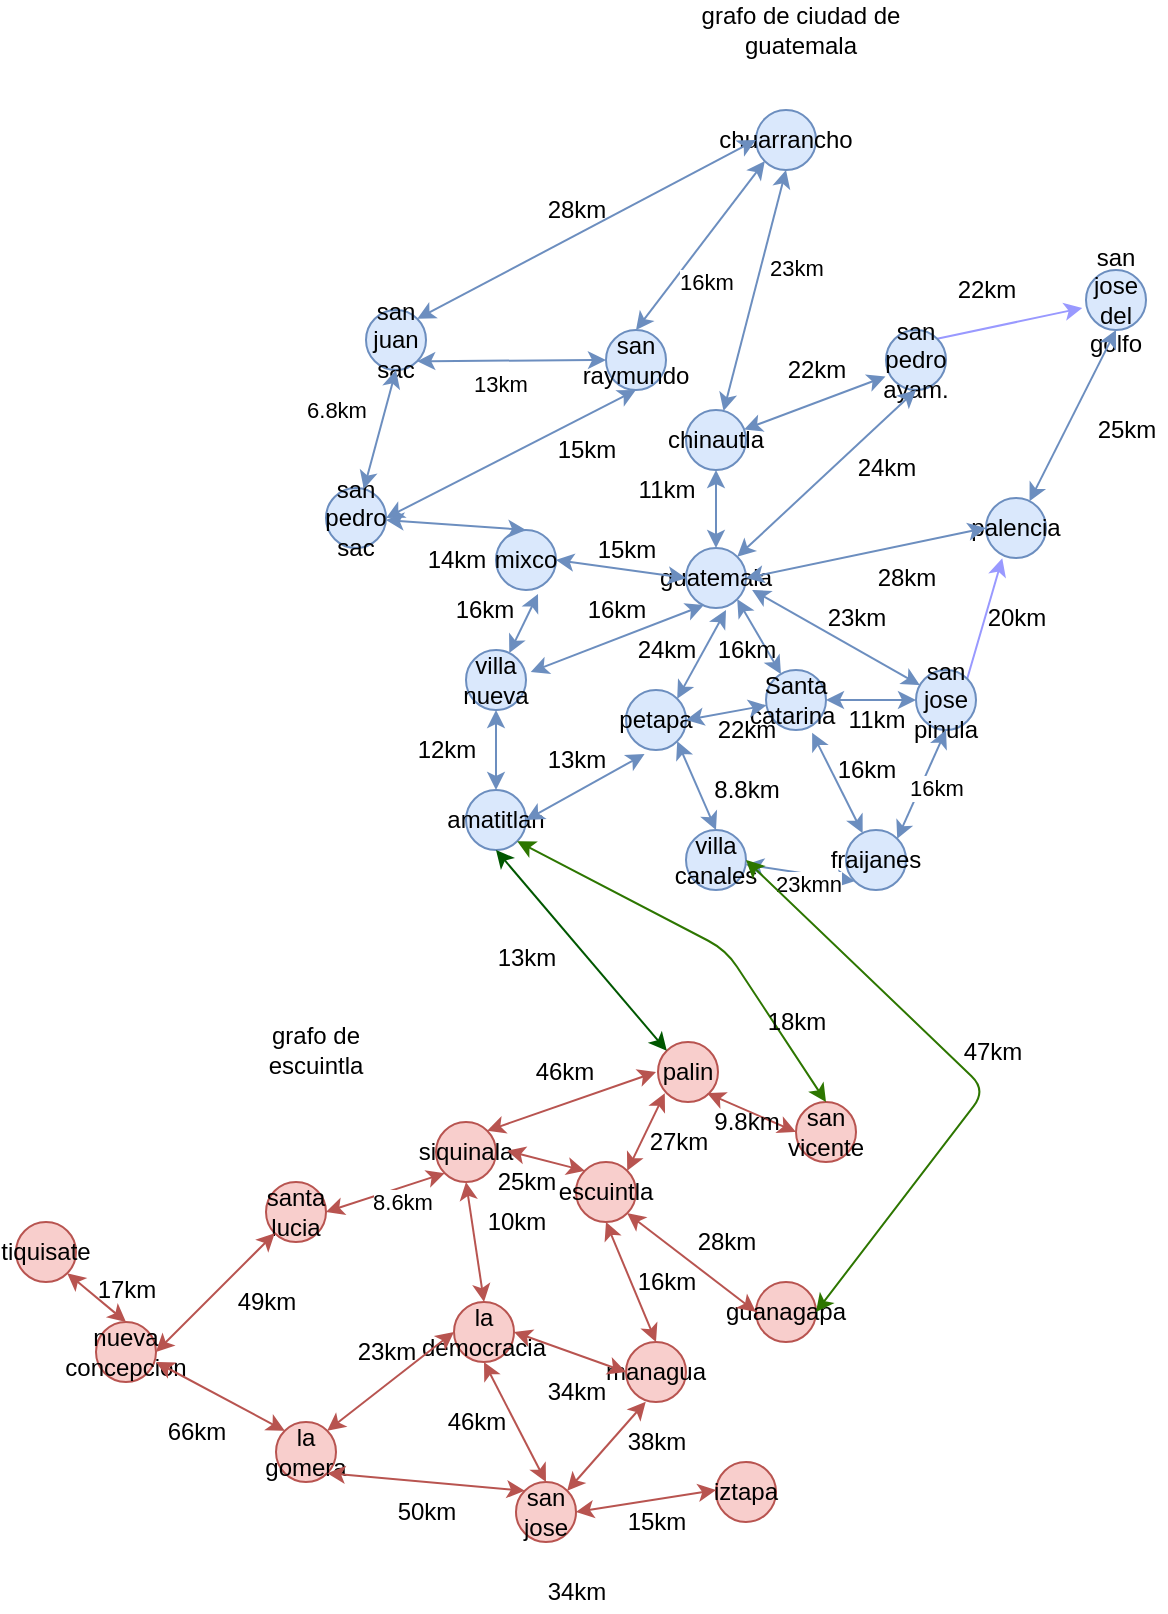 <mxfile version="13.1.5" type="device"><diagram id="z5hzxqnNasCs82QnnJhB" name="Página-1"><mxGraphModel dx="633" dy="247" grid="1" gridSize="10" guides="1" tooltips="1" connect="1" arrows="1" fold="1" page="1" pageScale="1" pageWidth="1654" pageHeight="2336" math="0" shadow="0"><root><mxCell id="0"/><mxCell id="1" parent="0"/><mxCell id="5fR3XFHGAFUCuhyk9lMi-2" value="guatemala" style="ellipse;whiteSpace=wrap;html=1;aspect=fixed;fillColor=#dae8fc;strokeColor=#6c8ebf;" parent="1" vertex="1"><mxGeometry x="390" y="529" width="30" height="30" as="geometry"/></mxCell><mxCell id="5fR3XFHGAFUCuhyk9lMi-3" value="palencia" style="ellipse;whiteSpace=wrap;html=1;aspect=fixed;fillColor=#dae8fc;strokeColor=#6c8ebf;" parent="1" vertex="1"><mxGeometry x="540" y="504" width="30" height="30" as="geometry"/></mxCell><mxCell id="AGELocBZ_L0APCww0PYK-22" style="edgeStyle=none;rounded=0;orthogonalLoop=1;jettySize=auto;html=1;exitX=1;exitY=0;exitDx=0;exitDy=0;entryX=0.271;entryY=1.005;entryDx=0;entryDy=0;entryPerimeter=0;strokeColor=#9999FF;" edge="1" parent="1" source="5fR3XFHGAFUCuhyk9lMi-4" target="5fR3XFHGAFUCuhyk9lMi-3"><mxGeometry relative="1" as="geometry"/></mxCell><mxCell id="5fR3XFHGAFUCuhyk9lMi-4" value="san jose pinula" style="ellipse;whiteSpace=wrap;html=1;aspect=fixed;fillColor=#dae8fc;strokeColor=#6c8ebf;" parent="1" vertex="1"><mxGeometry x="505" y="590" width="30" height="30" as="geometry"/></mxCell><mxCell id="5fR3XFHGAFUCuhyk9lMi-5" value="Santa catarina&amp;nbsp;" style="ellipse;whiteSpace=wrap;html=1;aspect=fixed;fillColor=#dae8fc;strokeColor=#6c8ebf;" parent="1" vertex="1"><mxGeometry x="430" y="590" width="30" height="30" as="geometry"/></mxCell><mxCell id="5fR3XFHGAFUCuhyk9lMi-6" value="fraijanes" style="ellipse;whiteSpace=wrap;html=1;aspect=fixed;fillColor=#dae8fc;strokeColor=#6c8ebf;" parent="1" vertex="1"><mxGeometry x="470" y="670" width="30" height="30" as="geometry"/></mxCell><mxCell id="5fR3XFHGAFUCuhyk9lMi-7" value="villa canales" style="ellipse;whiteSpace=wrap;html=1;aspect=fixed;fillColor=#dae8fc;strokeColor=#6c8ebf;" parent="1" vertex="1"><mxGeometry x="390" y="670" width="30" height="30" as="geometry"/></mxCell><mxCell id="5fR3XFHGAFUCuhyk9lMi-8" value="amatitlan" style="ellipse;whiteSpace=wrap;html=1;aspect=fixed;fillColor=#dae8fc;strokeColor=#6c8ebf;" parent="1" vertex="1"><mxGeometry x="280" y="650" width="30" height="30" as="geometry"/></mxCell><mxCell id="5fR3XFHGAFUCuhyk9lMi-9" value="petapa" style="ellipse;whiteSpace=wrap;html=1;aspect=fixed;fillColor=#dae8fc;strokeColor=#6c8ebf;" parent="1" vertex="1"><mxGeometry x="360" y="600" width="30" height="30" as="geometry"/></mxCell><mxCell id="5fR3XFHGAFUCuhyk9lMi-10" value="villa nueva" style="ellipse;whiteSpace=wrap;html=1;aspect=fixed;fillColor=#dae8fc;strokeColor=#6c8ebf;" parent="1" vertex="1"><mxGeometry x="280" y="580" width="30" height="30" as="geometry"/></mxCell><mxCell id="5fR3XFHGAFUCuhyk9lMi-11" value="mixco" style="ellipse;whiteSpace=wrap;html=1;aspect=fixed;fillColor=#dae8fc;strokeColor=#6c8ebf;" parent="1" vertex="1"><mxGeometry x="295" y="520" width="30" height="30" as="geometry"/></mxCell><mxCell id="5fR3XFHGAFUCuhyk9lMi-12" value="san jose del golfo" style="ellipse;whiteSpace=wrap;html=1;aspect=fixed;fillColor=#dae8fc;strokeColor=#6c8ebf;" parent="1" vertex="1"><mxGeometry x="590" y="390" width="30" height="30" as="geometry"/></mxCell><mxCell id="AGELocBZ_L0APCww0PYK-19" style="rounded=0;orthogonalLoop=1;jettySize=auto;html=1;exitX=1;exitY=0;exitDx=0;exitDy=0;entryX=-0.062;entryY=0.633;entryDx=0;entryDy=0;entryPerimeter=0;strokeColor=#9999FF;" edge="1" parent="1" source="5fR3XFHGAFUCuhyk9lMi-13" target="5fR3XFHGAFUCuhyk9lMi-12"><mxGeometry relative="1" as="geometry"/></mxCell><mxCell id="5fR3XFHGAFUCuhyk9lMi-13" value="san pedro ayam." style="ellipse;whiteSpace=wrap;html=1;aspect=fixed;fillColor=#dae8fc;strokeColor=#6c8ebf;" parent="1" vertex="1"><mxGeometry x="490" y="420" width="30" height="30" as="geometry"/></mxCell><mxCell id="5fR3XFHGAFUCuhyk9lMi-14" value="chinautla" style="ellipse;whiteSpace=wrap;html=1;aspect=fixed;fillColor=#dae8fc;strokeColor=#6c8ebf;" parent="1" vertex="1"><mxGeometry x="390" y="460" width="30" height="30" as="geometry"/></mxCell><mxCell id="5fR3XFHGAFUCuhyk9lMi-15" value="chuarrancho" style="ellipse;whiteSpace=wrap;html=1;aspect=fixed;fillColor=#dae8fc;strokeColor=#6c8ebf;" parent="1" vertex="1"><mxGeometry x="425" y="310" width="30" height="30" as="geometry"/></mxCell><mxCell id="5fR3XFHGAFUCuhyk9lMi-16" value="san raymundo" style="ellipse;whiteSpace=wrap;html=1;aspect=fixed;fillColor=#dae8fc;strokeColor=#6c8ebf;" parent="1" vertex="1"><mxGeometry x="350" y="420" width="30" height="30" as="geometry"/></mxCell><mxCell id="5fR3XFHGAFUCuhyk9lMi-17" value="san juan sac" style="ellipse;whiteSpace=wrap;html=1;aspect=fixed;fillColor=#dae8fc;strokeColor=#6c8ebf;" parent="1" vertex="1"><mxGeometry x="230" y="410" width="30" height="30" as="geometry"/></mxCell><mxCell id="5fR3XFHGAFUCuhyk9lMi-18" value="san pedro sac" style="ellipse;whiteSpace=wrap;html=1;aspect=fixed;fillColor=#dae8fc;strokeColor=#6c8ebf;" parent="1" vertex="1"><mxGeometry x="210" y="499" width="30" height="30" as="geometry"/></mxCell><mxCell id="5fR3XFHGAFUCuhyk9lMi-22" value="" style="endArrow=classic;startArrow=classic;html=1;entryX=0;entryY=0.5;entryDx=0;entryDy=0;exitX=1;exitY=0;exitDx=0;exitDy=0;fillColor=#dae8fc;strokeColor=#6c8ebf;" parent="1" source="5fR3XFHGAFUCuhyk9lMi-17" target="5fR3XFHGAFUCuhyk9lMi-15" edge="1"><mxGeometry width="50" height="50" relative="1" as="geometry"><mxPoint x="330" y="452" as="sourcePoint"/><mxPoint x="380" y="402" as="targetPoint"/></mxGeometry></mxCell><mxCell id="5fR3XFHGAFUCuhyk9lMi-23" value="" style="endArrow=classic;startArrow=classic;html=1;entryX=0;entryY=1;entryDx=0;entryDy=0;exitX=0.5;exitY=0;exitDx=0;exitDy=0;fillColor=#dae8fc;strokeColor=#6c8ebf;" parent="1" source="5fR3XFHGAFUCuhyk9lMi-16" target="5fR3XFHGAFUCuhyk9lMi-15" edge="1"><mxGeometry width="50" height="50" relative="1" as="geometry"><mxPoint x="322.607" y="463.393" as="sourcePoint"/><mxPoint x="409" y="408" as="targetPoint"/></mxGeometry></mxCell><mxCell id="AGELocBZ_L0APCww0PYK-2" value="16km" style="edgeLabel;html=1;align=center;verticalAlign=middle;resizable=0;points=[];" vertex="1" connectable="0" parent="5fR3XFHGAFUCuhyk9lMi-23"><mxGeometry x="-0.359" y="-9" relative="1" as="geometry"><mxPoint x="6.54" y="-3.03" as="offset"/></mxGeometry></mxCell><mxCell id="5fR3XFHGAFUCuhyk9lMi-24" value="" style="endArrow=classic;startArrow=classic;html=1;entryX=0;entryY=0.5;entryDx=0;entryDy=0;exitX=1;exitY=1;exitDx=0;exitDy=0;fillColor=#dae8fc;strokeColor=#6c8ebf;" parent="1" source="5fR3XFHGAFUCuhyk9lMi-17" target="5fR3XFHGAFUCuhyk9lMi-16" edge="1"><mxGeometry width="50" height="50" relative="1" as="geometry"><mxPoint x="332.607" y="473.393" as="sourcePoint"/><mxPoint x="419" y="418" as="targetPoint"/></mxGeometry></mxCell><mxCell id="AGELocBZ_L0APCww0PYK-6" value="13km" style="edgeLabel;html=1;align=center;verticalAlign=middle;resizable=0;points=[];" vertex="1" connectable="0" parent="5fR3XFHGAFUCuhyk9lMi-24"><mxGeometry x="-0.124" y="-11" relative="1" as="geometry"><mxPoint as="offset"/></mxGeometry></mxCell><mxCell id="5fR3XFHGAFUCuhyk9lMi-27" value="" style="endArrow=classic;startArrow=classic;html=1;entryX=-0.009;entryY=0.776;entryDx=0;entryDy=0;entryPerimeter=0;fillColor=#dae8fc;strokeColor=#6c8ebf;" parent="1" source="5fR3XFHGAFUCuhyk9lMi-14" target="5fR3XFHGAFUCuhyk9lMi-13" edge="1"><mxGeometry width="50" height="50" relative="1" as="geometry"><mxPoint x="362.607" y="503.393" as="sourcePoint"/><mxPoint x="449" y="448" as="targetPoint"/></mxGeometry></mxCell><mxCell id="5fR3XFHGAFUCuhyk9lMi-28" value="" style="endArrow=classic;startArrow=classic;html=1;entryX=0.5;entryY=1;entryDx=0;entryDy=0;fillColor=#dae8fc;strokeColor=#6c8ebf;" parent="1" source="5fR3XFHGAFUCuhyk9lMi-14" target="5fR3XFHGAFUCuhyk9lMi-15" edge="1"><mxGeometry width="50" height="50" relative="1" as="geometry"><mxPoint x="372.607" y="513.393" as="sourcePoint"/><mxPoint x="459" y="458" as="targetPoint"/></mxGeometry></mxCell><mxCell id="AGELocBZ_L0APCww0PYK-1" value="23km" style="edgeLabel;html=1;align=center;verticalAlign=middle;resizable=0;points=[];" vertex="1" connectable="0" parent="5fR3XFHGAFUCuhyk9lMi-28"><mxGeometry x="0.153" y="-10" relative="1" as="geometry"><mxPoint x="8.31" y="-4.1" as="offset"/></mxGeometry></mxCell><mxCell id="5fR3XFHGAFUCuhyk9lMi-29" value="" style="endArrow=classic;startArrow=classic;html=1;entryX=0.5;entryY=1;entryDx=0;entryDy=0;exitX=1;exitY=0.5;exitDx=0;exitDy=0;fillColor=#dae8fc;strokeColor=#6c8ebf;" parent="1" source="5fR3XFHGAFUCuhyk9lMi-18" target="5fR3XFHGAFUCuhyk9lMi-16" edge="1"><mxGeometry width="50" height="50" relative="1" as="geometry"><mxPoint x="382.607" y="523.393" as="sourcePoint"/><mxPoint x="469" y="468" as="targetPoint"/></mxGeometry></mxCell><mxCell id="5fR3XFHGAFUCuhyk9lMi-30" value="" style="endArrow=classic;startArrow=classic;html=1;entryX=0.5;entryY=1;entryDx=0;entryDy=0;fillColor=#dae8fc;strokeColor=#6c8ebf;" parent="1" source="5fR3XFHGAFUCuhyk9lMi-18" target="5fR3XFHGAFUCuhyk9lMi-17" edge="1"><mxGeometry width="50" height="50" relative="1" as="geometry"><mxPoint x="392.607" y="533.393" as="sourcePoint"/><mxPoint x="479" y="478" as="targetPoint"/></mxGeometry></mxCell><mxCell id="AGELocBZ_L0APCww0PYK-5" value="6.8km" style="edgeLabel;html=1;align=center;verticalAlign=middle;resizable=0;points=[];" vertex="1" connectable="0" parent="5fR3XFHGAFUCuhyk9lMi-30"><mxGeometry x="0.176" y="10" relative="1" as="geometry"><mxPoint x="-13.65" y="-2.16" as="offset"/></mxGeometry></mxCell><mxCell id="5fR3XFHGAFUCuhyk9lMi-31" value="" style="endArrow=classic;startArrow=classic;html=1;entryX=0.5;entryY=1;entryDx=0;entryDy=0;fillColor=#dae8fc;strokeColor=#6c8ebf;" parent="1" source="5fR3XFHGAFUCuhyk9lMi-3" target="5fR3XFHGAFUCuhyk9lMi-12" edge="1"><mxGeometry width="50" height="50" relative="1" as="geometry"><mxPoint x="402.607" y="543.393" as="sourcePoint"/><mxPoint x="489" y="488" as="targetPoint"/></mxGeometry></mxCell><mxCell id="5fR3XFHGAFUCuhyk9lMi-32" value="" style="endArrow=classic;startArrow=classic;html=1;entryX=0;entryY=0.5;entryDx=0;entryDy=0;exitX=1;exitY=0.5;exitDx=0;exitDy=0;fillColor=#dae8fc;strokeColor=#6c8ebf;" parent="1" source="5fR3XFHGAFUCuhyk9lMi-2" target="5fR3XFHGAFUCuhyk9lMi-3" edge="1"><mxGeometry width="50" height="50" relative="1" as="geometry"><mxPoint x="412.607" y="553.393" as="sourcePoint"/><mxPoint x="499" y="498" as="targetPoint"/></mxGeometry></mxCell><mxCell id="5fR3XFHGAFUCuhyk9lMi-33" value="" style="endArrow=classic;startArrow=classic;html=1;entryX=0.5;entryY=1;entryDx=0;entryDy=0;exitX=1;exitY=0;exitDx=0;exitDy=0;fillColor=#dae8fc;strokeColor=#6c8ebf;" parent="1" source="5fR3XFHGAFUCuhyk9lMi-2" target="5fR3XFHGAFUCuhyk9lMi-13" edge="1"><mxGeometry width="50" height="50" relative="1" as="geometry"><mxPoint x="422.607" y="563.393" as="sourcePoint"/><mxPoint x="509" y="508" as="targetPoint"/></mxGeometry></mxCell><mxCell id="5fR3XFHGAFUCuhyk9lMi-34" value="" style="endArrow=classic;startArrow=classic;html=1;entryX=0.5;entryY=1;entryDx=0;entryDy=0;exitX=0.5;exitY=0;exitDx=0;exitDy=0;fillColor=#dae8fc;strokeColor=#6c8ebf;" parent="1" source="5fR3XFHGAFUCuhyk9lMi-2" target="5fR3XFHGAFUCuhyk9lMi-14" edge="1"><mxGeometry width="50" height="50" relative="1" as="geometry"><mxPoint x="432.607" y="573.393" as="sourcePoint"/><mxPoint x="519" y="518" as="targetPoint"/></mxGeometry></mxCell><mxCell id="5fR3XFHGAFUCuhyk9lMi-35" value="" style="endArrow=classic;startArrow=classic;html=1;exitX=0;exitY=0.5;exitDx=0;exitDy=0;fillColor=#dae8fc;strokeColor=#6c8ebf;entryX=1;entryY=0.5;entryDx=0;entryDy=0;" parent="1" source="5fR3XFHGAFUCuhyk9lMi-2" edge="1" target="5fR3XFHGAFUCuhyk9lMi-11"><mxGeometry width="50" height="50" relative="1" as="geometry"><mxPoint x="442.607" y="583.393" as="sourcePoint"/><mxPoint x="360" y="540" as="targetPoint"/></mxGeometry></mxCell><mxCell id="5fR3XFHGAFUCuhyk9lMi-36" value="" style="endArrow=classic;startArrow=classic;html=1;entryX=0.298;entryY=0.952;entryDx=0;entryDy=0;exitX=1.079;exitY=0.367;exitDx=0;exitDy=0;entryPerimeter=0;exitPerimeter=0;fillColor=#dae8fc;strokeColor=#6c8ebf;" parent="1" source="5fR3XFHGAFUCuhyk9lMi-10" target="5fR3XFHGAFUCuhyk9lMi-2" edge="1"><mxGeometry width="50" height="50" relative="1" as="geometry"><mxPoint x="452.607" y="593.393" as="sourcePoint"/><mxPoint x="539" y="538" as="targetPoint"/></mxGeometry></mxCell><mxCell id="5fR3XFHGAFUCuhyk9lMi-37" value="" style="endArrow=classic;startArrow=classic;html=1;entryX=0.7;entryY=1.067;entryDx=0;entryDy=0;entryPerimeter=0;fillColor=#dae8fc;strokeColor=#6c8ebf;" parent="1" source="5fR3XFHGAFUCuhyk9lMi-10" target="5fR3XFHGAFUCuhyk9lMi-11" edge="1"><mxGeometry width="50" height="50" relative="1" as="geometry"><mxPoint x="462.607" y="603.393" as="sourcePoint"/><mxPoint x="549" y="548" as="targetPoint"/></mxGeometry></mxCell><mxCell id="5fR3XFHGAFUCuhyk9lMi-38" value="" style="endArrow=classic;startArrow=classic;html=1;exitX=0.5;exitY=0;exitDx=0;exitDy=0;fillColor=#dae8fc;strokeColor=#6c8ebf;" parent="1" source="5fR3XFHGAFUCuhyk9lMi-11" target="5fR3XFHGAFUCuhyk9lMi-18" edge="1"><mxGeometry width="50" height="50" relative="1" as="geometry"><mxPoint x="472.607" y="613.393" as="sourcePoint"/><mxPoint x="559" y="558" as="targetPoint"/></mxGeometry></mxCell><mxCell id="5fR3XFHGAFUCuhyk9lMi-39" value="" style="endArrow=classic;startArrow=classic;html=1;entryX=1;entryY=1;entryDx=0;entryDy=0;fillColor=#dae8fc;strokeColor=#6c8ebf;" parent="1" source="5fR3XFHGAFUCuhyk9lMi-5" target="5fR3XFHGAFUCuhyk9lMi-2" edge="1"><mxGeometry width="50" height="50" relative="1" as="geometry"><mxPoint x="482.607" y="623.393" as="sourcePoint"/><mxPoint x="569" y="568" as="targetPoint"/></mxGeometry></mxCell><mxCell id="5fR3XFHGAFUCuhyk9lMi-40" value="" style="endArrow=classic;startArrow=classic;html=1;entryX=1.102;entryY=0.699;entryDx=0;entryDy=0;entryPerimeter=0;fillColor=#dae8fc;strokeColor=#6c8ebf;" parent="1" source="5fR3XFHGAFUCuhyk9lMi-4" target="5fR3XFHGAFUCuhyk9lMi-2" edge="1"><mxGeometry width="50" height="50" relative="1" as="geometry"><mxPoint x="492.607" y="633.393" as="sourcePoint"/><mxPoint x="579" y="578" as="targetPoint"/></mxGeometry></mxCell><mxCell id="5fR3XFHGAFUCuhyk9lMi-41" value="" style="endArrow=classic;startArrow=classic;html=1;exitX=1;exitY=0.5;exitDx=0;exitDy=0;fillColor=#dae8fc;strokeColor=#6c8ebf;" parent="1" source="5fR3XFHGAFUCuhyk9lMi-5" target="5fR3XFHGAFUCuhyk9lMi-4" edge="1"><mxGeometry width="50" height="50" relative="1" as="geometry"><mxPoint x="502.607" y="643.393" as="sourcePoint"/><mxPoint x="589" y="588" as="targetPoint"/></mxGeometry></mxCell><mxCell id="5fR3XFHGAFUCuhyk9lMi-42" value="" style="endArrow=classic;startArrow=classic;html=1;entryX=0.5;entryY=1;entryDx=0;entryDy=0;fillColor=#dae8fc;strokeColor=#6c8ebf;exitX=1;exitY=0;exitDx=0;exitDy=0;" parent="1" target="5fR3XFHGAFUCuhyk9lMi-4" edge="1" source="5fR3XFHGAFUCuhyk9lMi-6"><mxGeometry width="50" height="50" relative="1" as="geometry"><mxPoint x="460" y="630" as="sourcePoint"/><mxPoint x="599" y="598" as="targetPoint"/></mxGeometry></mxCell><mxCell id="AGELocBZ_L0APCww0PYK-40" value="16km" style="edgeLabel;html=1;align=center;verticalAlign=middle;resizable=0;points=[];" vertex="1" connectable="0" parent="5fR3XFHGAFUCuhyk9lMi-42"><mxGeometry x="0.053" y="-7" relative="1" as="geometry"><mxPoint as="offset"/></mxGeometry></mxCell><mxCell id="5fR3XFHGAFUCuhyk9lMi-43" value="" style="endArrow=classic;startArrow=classic;html=1;entryX=0.769;entryY=1.045;entryDx=0;entryDy=0;entryPerimeter=0;fillColor=#dae8fc;strokeColor=#6c8ebf;" parent="1" source="5fR3XFHGAFUCuhyk9lMi-6" target="5fR3XFHGAFUCuhyk9lMi-5" edge="1"><mxGeometry width="50" height="50" relative="1" as="geometry"><mxPoint x="522.607" y="663.393" as="sourcePoint"/><mxPoint x="609" y="608" as="targetPoint"/></mxGeometry></mxCell><mxCell id="5fR3XFHGAFUCuhyk9lMi-44" value="" style="endArrow=classic;startArrow=classic;html=1;entryX=1;entryY=0.5;entryDx=0;entryDy=0;fillColor=#dae8fc;strokeColor=#6c8ebf;" parent="1" source="5fR3XFHGAFUCuhyk9lMi-5" target="5fR3XFHGAFUCuhyk9lMi-9" edge="1"><mxGeometry width="50" height="50" relative="1" as="geometry"><mxPoint x="532.607" y="673.393" as="sourcePoint"/><mxPoint x="619" y="618" as="targetPoint"/></mxGeometry></mxCell><mxCell id="5fR3XFHGAFUCuhyk9lMi-45" value="" style="endArrow=classic;startArrow=classic;html=1;exitX=1;exitY=0;exitDx=0;exitDy=0;fillColor=#dae8fc;strokeColor=#6c8ebf;" parent="1" source="5fR3XFHGAFUCuhyk9lMi-9" edge="1"><mxGeometry width="50" height="50" relative="1" as="geometry"><mxPoint x="542.607" y="683.393" as="sourcePoint"/><mxPoint x="410" y="560" as="targetPoint"/></mxGeometry></mxCell><mxCell id="5fR3XFHGAFUCuhyk9lMi-46" value="" style="endArrow=classic;startArrow=classic;html=1;entryX=0;entryY=1;entryDx=0;entryDy=0;fillColor=#dae8fc;strokeColor=#6c8ebf;" parent="1" source="5fR3XFHGAFUCuhyk9lMi-7" target="5fR3XFHGAFUCuhyk9lMi-6" edge="1"><mxGeometry width="50" height="50" relative="1" as="geometry"><mxPoint x="552.607" y="693.393" as="sourcePoint"/><mxPoint x="639" y="638" as="targetPoint"/></mxGeometry></mxCell><mxCell id="AGELocBZ_L0APCww0PYK-38" value="23kmn" style="edgeLabel;html=1;align=center;verticalAlign=middle;resizable=0;points=[];" vertex="1" connectable="0" parent="5fR3XFHGAFUCuhyk9lMi-46"><mxGeometry x="0.17" y="-5" relative="1" as="geometry"><mxPoint as="offset"/></mxGeometry></mxCell><mxCell id="5fR3XFHGAFUCuhyk9lMi-47" value="" style="endArrow=classic;startArrow=classic;html=1;entryX=1;entryY=1;entryDx=0;entryDy=0;exitX=0.5;exitY=0;exitDx=0;exitDy=0;fillColor=#dae8fc;strokeColor=#6c8ebf;" parent="1" source="5fR3XFHGAFUCuhyk9lMi-7" target="5fR3XFHGAFUCuhyk9lMi-9" edge="1"><mxGeometry width="50" height="50" relative="1" as="geometry"><mxPoint x="562.607" y="703.393" as="sourcePoint"/><mxPoint x="649" y="648" as="targetPoint"/></mxGeometry></mxCell><mxCell id="5fR3XFHGAFUCuhyk9lMi-48" value="" style="endArrow=classic;startArrow=classic;html=1;entryX=0.5;entryY=1;entryDx=0;entryDy=0;exitX=0.5;exitY=0;exitDx=0;exitDy=0;fillColor=#dae8fc;strokeColor=#6c8ebf;" parent="1" source="5fR3XFHGAFUCuhyk9lMi-8" target="5fR3XFHGAFUCuhyk9lMi-10" edge="1"><mxGeometry width="50" height="50" relative="1" as="geometry"><mxPoint x="572.607" y="713.393" as="sourcePoint"/><mxPoint x="659" y="658" as="targetPoint"/></mxGeometry></mxCell><mxCell id="5fR3XFHGAFUCuhyk9lMi-49" value="" style="endArrow=classic;startArrow=classic;html=1;entryX=0.309;entryY=1.068;entryDx=0;entryDy=0;exitX=1;exitY=0.5;exitDx=0;exitDy=0;entryPerimeter=0;fillColor=#dae8fc;strokeColor=#6c8ebf;" parent="1" source="5fR3XFHGAFUCuhyk9lMi-8" target="5fR3XFHGAFUCuhyk9lMi-9" edge="1"><mxGeometry width="50" height="50" relative="1" as="geometry"><mxPoint x="582.607" y="723.393" as="sourcePoint"/><mxPoint x="669" y="668" as="targetPoint"/></mxGeometry></mxCell><mxCell id="5fR3XFHGAFUCuhyk9lMi-50" value="grafo de ciudad de guatemala" style="text;html=1;strokeColor=none;fillColor=none;align=center;verticalAlign=middle;whiteSpace=wrap;rounded=0;" parent="1" vertex="1"><mxGeometry x="380" y="260" width="135" height="20" as="geometry"/></mxCell><mxCell id="5fR3XFHGAFUCuhyk9lMi-60" value="palin" style="ellipse;whiteSpace=wrap;html=1;aspect=fixed;fillColor=#f8cecc;strokeColor=#b85450;" parent="1" vertex="1"><mxGeometry x="376" y="776" width="30" height="30" as="geometry"/></mxCell><mxCell id="5fR3XFHGAFUCuhyk9lMi-61" value="san vicente" style="ellipse;whiteSpace=wrap;html=1;aspect=fixed;fillColor=#f8cecc;strokeColor=#b85450;" parent="1" vertex="1"><mxGeometry x="445" y="806" width="30" height="30" as="geometry"/></mxCell><mxCell id="5fR3XFHGAFUCuhyk9lMi-62" value="guanagapa" style="ellipse;whiteSpace=wrap;html=1;aspect=fixed;fillColor=#f8cecc;strokeColor=#b85450;" parent="1" vertex="1"><mxGeometry x="425" y="896" width="30" height="30" as="geometry"/></mxCell><mxCell id="5fR3XFHGAFUCuhyk9lMi-63" value="iztapa" style="ellipse;whiteSpace=wrap;html=1;aspect=fixed;fillColor=#f8cecc;strokeColor=#b85450;" parent="1" vertex="1"><mxGeometry x="405" y="986" width="30" height="30" as="geometry"/></mxCell><mxCell id="5fR3XFHGAFUCuhyk9lMi-64" value="san jose" style="ellipse;whiteSpace=wrap;html=1;aspect=fixed;fillColor=#f8cecc;strokeColor=#b85450;" parent="1" vertex="1"><mxGeometry x="305" y="996" width="30" height="30" as="geometry"/></mxCell><mxCell id="5fR3XFHGAFUCuhyk9lMi-65" value="managua" style="ellipse;whiteSpace=wrap;html=1;aspect=fixed;fillColor=#f8cecc;strokeColor=#b85450;" parent="1" vertex="1"><mxGeometry x="360" y="926" width="30" height="30" as="geometry"/></mxCell><mxCell id="5fR3XFHGAFUCuhyk9lMi-66" value="la democracia" style="ellipse;whiteSpace=wrap;html=1;aspect=fixed;fillColor=#f8cecc;strokeColor=#b85450;" parent="1" vertex="1"><mxGeometry x="274" y="906" width="30" height="30" as="geometry"/></mxCell><mxCell id="5fR3XFHGAFUCuhyk9lMi-67" value="escuintla" style="ellipse;whiteSpace=wrap;html=1;aspect=fixed;fillColor=#f8cecc;strokeColor=#b85450;" parent="1" vertex="1"><mxGeometry x="335" y="836" width="30" height="30" as="geometry"/></mxCell><mxCell id="5fR3XFHGAFUCuhyk9lMi-68" value="siquinala" style="ellipse;whiteSpace=wrap;html=1;aspect=fixed;fillColor=#f8cecc;strokeColor=#b85450;" parent="1" vertex="1"><mxGeometry x="265" y="816" width="30" height="30" as="geometry"/></mxCell><mxCell id="5fR3XFHGAFUCuhyk9lMi-69" value="santa lucia" style="ellipse;whiteSpace=wrap;html=1;aspect=fixed;fillColor=#f8cecc;strokeColor=#b85450;" parent="1" vertex="1"><mxGeometry x="180" y="846" width="30" height="30" as="geometry"/></mxCell><mxCell id="5fR3XFHGAFUCuhyk9lMi-70" value="nueva concepcion" style="ellipse;whiteSpace=wrap;html=1;aspect=fixed;fillColor=#f8cecc;strokeColor=#b85450;" parent="1" vertex="1"><mxGeometry x="95" y="916" width="30" height="30" as="geometry"/></mxCell><mxCell id="5fR3XFHGAFUCuhyk9lMi-71" value="tiquisate" style="ellipse;whiteSpace=wrap;html=1;aspect=fixed;fillColor=#f8cecc;strokeColor=#b85450;" parent="1" vertex="1"><mxGeometry x="55" y="866" width="30" height="30" as="geometry"/></mxCell><mxCell id="5fR3XFHGAFUCuhyk9lMi-72" value="la gomera" style="ellipse;whiteSpace=wrap;html=1;aspect=fixed;fillColor=#f8cecc;strokeColor=#b85450;" parent="1" vertex="1"><mxGeometry x="185" y="966" width="30" height="30" as="geometry"/></mxCell><mxCell id="5fR3XFHGAFUCuhyk9lMi-74" value="" style="endArrow=classic;startArrow=classic;html=1;exitX=1;exitY=1;exitDx=0;exitDy=0;entryX=0.5;entryY=0;entryDx=0;entryDy=0;fillColor=#f8cecc;strokeColor=#b85450;" parent="1" source="5fR3XFHGAFUCuhyk9lMi-71" target="5fR3XFHGAFUCuhyk9lMi-70" edge="1"><mxGeometry width="50" height="50" relative="1" as="geometry"><mxPoint x="95" y="926" as="sourcePoint"/><mxPoint x="145" y="876" as="targetPoint"/></mxGeometry></mxCell><mxCell id="5fR3XFHGAFUCuhyk9lMi-76" value="" style="endArrow=classic;startArrow=classic;html=1;entryX=0;entryY=1;entryDx=0;entryDy=0;exitX=1;exitY=0.5;exitDx=0;exitDy=0;fillColor=#f8cecc;strokeColor=#b85450;" parent="1" source="5fR3XFHGAFUCuhyk9lMi-70" target="5fR3XFHGAFUCuhyk9lMi-69" edge="1"><mxGeometry width="50" height="50" relative="1" as="geometry"><mxPoint x="135" y="936" as="sourcePoint"/><mxPoint x="185" y="886" as="targetPoint"/></mxGeometry></mxCell><mxCell id="5fR3XFHGAFUCuhyk9lMi-77" value="" style="endArrow=classic;startArrow=classic;html=1;entryX=0;entryY=0;entryDx=0;entryDy=0;fillColor=#f8cecc;strokeColor=#b85450;" parent="1" target="5fR3XFHGAFUCuhyk9lMi-72" edge="1"><mxGeometry width="50" height="50" relative="1" as="geometry"><mxPoint x="125" y="936" as="sourcePoint"/><mxPoint x="130" y="936" as="targetPoint"/></mxGeometry></mxCell><mxCell id="5fR3XFHGAFUCuhyk9lMi-78" value="" style="endArrow=classic;startArrow=classic;html=1;entryX=1;entryY=0;entryDx=0;entryDy=0;exitX=0;exitY=0.5;exitDx=0;exitDy=0;fillColor=#f8cecc;strokeColor=#b85450;" parent="1" source="5fR3XFHGAFUCuhyk9lMi-66" target="5fR3XFHGAFUCuhyk9lMi-72" edge="1"><mxGeometry width="50" height="50" relative="1" as="geometry"><mxPoint x="135" y="946" as="sourcePoint"/><mxPoint x="199.393" y="980.393" as="targetPoint"/></mxGeometry></mxCell><mxCell id="5fR3XFHGAFUCuhyk9lMi-80" value="" style="endArrow=classic;startArrow=classic;html=1;entryX=0;entryY=0;entryDx=0;entryDy=0;exitX=1;exitY=1;exitDx=0;exitDy=0;fillColor=#f8cecc;strokeColor=#b85450;" parent="1" source="5fR3XFHGAFUCuhyk9lMi-72" target="5fR3XFHGAFUCuhyk9lMi-64" edge="1"><mxGeometry width="50" height="50" relative="1" as="geometry"><mxPoint x="215" y="976" as="sourcePoint"/><mxPoint x="219.393" y="1000.393" as="targetPoint"/></mxGeometry></mxCell><mxCell id="5fR3XFHGAFUCuhyk9lMi-81" value="" style="endArrow=classic;startArrow=classic;html=1;entryX=0;entryY=1;entryDx=0;entryDy=0;exitX=1;exitY=0.5;exitDx=0;exitDy=0;fillColor=#f8cecc;strokeColor=#b85450;" parent="1" source="5fR3XFHGAFUCuhyk9lMi-69" target="5fR3XFHGAFUCuhyk9lMi-68" edge="1"><mxGeometry width="50" height="50" relative="1" as="geometry"><mxPoint x="165" y="976" as="sourcePoint"/><mxPoint x="229.393" y="1010.393" as="targetPoint"/></mxGeometry></mxCell><mxCell id="AGELocBZ_L0APCww0PYK-53" value="8.6km" style="edgeLabel;html=1;align=center;verticalAlign=middle;resizable=0;points=[];" vertex="1" connectable="0" parent="5fR3XFHGAFUCuhyk9lMi-81"><mxGeometry x="0.194" y="-7" relative="1" as="geometry"><mxPoint as="offset"/></mxGeometry></mxCell><mxCell id="5fR3XFHGAFUCuhyk9lMi-83" value="" style="endArrow=classic;startArrow=classic;html=1;entryX=0.5;entryY=0;entryDx=0;entryDy=0;exitX=0.5;exitY=1;exitDx=0;exitDy=0;fillColor=#f8cecc;strokeColor=#b85450;" parent="1" source="5fR3XFHGAFUCuhyk9lMi-66" target="5fR3XFHGAFUCuhyk9lMi-64" edge="1"><mxGeometry width="50" height="50" relative="1" as="geometry"><mxPoint x="240.607" y="881.607" as="sourcePoint"/><mxPoint x="288.393" y="920.393" as="targetPoint"/></mxGeometry></mxCell><mxCell id="5fR3XFHGAFUCuhyk9lMi-84" value="" style="endArrow=classic;startArrow=classic;html=1;entryX=0;entryY=0.5;entryDx=0;entryDy=0;exitX=1;exitY=0.5;exitDx=0;exitDy=0;fillColor=#f8cecc;strokeColor=#b85450;" parent="1" source="5fR3XFHGAFUCuhyk9lMi-66" target="5fR3XFHGAFUCuhyk9lMi-65" edge="1"><mxGeometry width="50" height="50" relative="1" as="geometry"><mxPoint x="299" y="946" as="sourcePoint"/><mxPoint x="330" y="1006" as="targetPoint"/></mxGeometry></mxCell><mxCell id="5fR3XFHGAFUCuhyk9lMi-86" value="" style="endArrow=classic;startArrow=classic;html=1;entryX=0.5;entryY=1;entryDx=0;entryDy=0;exitX=0.5;exitY=0;exitDx=0;exitDy=0;fillColor=#f8cecc;strokeColor=#b85450;" parent="1" source="5fR3XFHGAFUCuhyk9lMi-66" target="5fR3XFHGAFUCuhyk9lMi-68" edge="1"><mxGeometry width="50" height="50" relative="1" as="geometry"><mxPoint x="309.607" y="920.393" as="sourcePoint"/><mxPoint x="345" y="861" as="targetPoint"/></mxGeometry></mxCell><mxCell id="5fR3XFHGAFUCuhyk9lMi-87" value="" style="endArrow=classic;startArrow=classic;html=1;entryX=0.5;entryY=1;entryDx=0;entryDy=0;exitX=0.5;exitY=0;exitDx=0;exitDy=0;fillColor=#f8cecc;strokeColor=#b85450;" parent="1" source="5fR3XFHGAFUCuhyk9lMi-65" edge="1" target="5fR3XFHGAFUCuhyk9lMi-67"><mxGeometry width="50" height="50" relative="1" as="geometry"><mxPoint x="309.607" y="920.393" as="sourcePoint"/><mxPoint x="349.393" y="871.607" as="targetPoint"/></mxGeometry></mxCell><mxCell id="5fR3XFHGAFUCuhyk9lMi-89" value="" style="endArrow=classic;startArrow=classic;html=1;exitX=1;exitY=0.5;exitDx=0;exitDy=0;fillColor=#f8cecc;strokeColor=#b85450;" parent="1" source="5fR3XFHGAFUCuhyk9lMi-64" edge="1"><mxGeometry width="50" height="50" relative="1" as="geometry"><mxPoint x="375" y="961" as="sourcePoint"/><mxPoint x="405" y="1000" as="targetPoint"/></mxGeometry></mxCell><mxCell id="5fR3XFHGAFUCuhyk9lMi-95" value="" style="endArrow=classic;startArrow=classic;html=1;entryX=1;entryY=0;entryDx=0;entryDy=0;exitX=0;exitY=1;exitDx=0;exitDy=0;fillColor=#f8cecc;strokeColor=#b85450;" parent="1" target="5fR3XFHGAFUCuhyk9lMi-67" edge="1"><mxGeometry width="50" height="50" relative="1" as="geometry"><mxPoint x="379.393" y="801.607" as="sourcePoint"/><mxPoint x="375" y="861" as="targetPoint"/></mxGeometry></mxCell><mxCell id="5fR3XFHGAFUCuhyk9lMi-96" value="" style="endArrow=classic;startArrow=classic;html=1;entryX=0;entryY=0.5;entryDx=0;entryDy=0;exitX=1;exitY=1;exitDx=0;exitDy=0;fillColor=#f8cecc;strokeColor=#b85450;" parent="1" target="5fR3XFHGAFUCuhyk9lMi-61" edge="1"><mxGeometry width="50" height="50" relative="1" as="geometry"><mxPoint x="400.607" y="801.607" as="sourcePoint"/><mxPoint x="370.607" y="850.393" as="targetPoint"/></mxGeometry></mxCell><mxCell id="5fR3XFHGAFUCuhyk9lMi-97" value="" style="endArrow=classic;startArrow=classic;html=1;entryX=1;entryY=0;entryDx=0;entryDy=0;exitX=0;exitY=0.5;exitDx=0;exitDy=0;fillColor=#f8cecc;strokeColor=#b85450;" parent="1" target="5fR3XFHGAFUCuhyk9lMi-68" edge="1"><mxGeometry width="50" height="50" relative="1" as="geometry"><mxPoint x="375" y="791" as="sourcePoint"/><mxPoint x="370.607" y="850.393" as="targetPoint"/></mxGeometry></mxCell><mxCell id="5fR3XFHGAFUCuhyk9lMi-98" value="" style="endArrow=classic;startArrow=classic;html=1;entryX=1;entryY=0;entryDx=0;entryDy=0;exitX=0;exitY=0;exitDx=0;exitDy=0;fillColor=#f8cecc;strokeColor=#b85450;" parent="1" source="5fR3XFHGAFUCuhyk9lMi-67" edge="1"><mxGeometry width="50" height="50" relative="1" as="geometry"><mxPoint x="385" y="801" as="sourcePoint"/><mxPoint x="300.607" y="830.393" as="targetPoint"/></mxGeometry></mxCell><mxCell id="5fR3XFHGAFUCuhyk9lMi-99" value="grafo de escuintla" style="text;html=1;strokeColor=none;fillColor=none;align=center;verticalAlign=middle;whiteSpace=wrap;rounded=0;" parent="1" vertex="1"><mxGeometry x="185" y="770" width="40" height="20" as="geometry"/></mxCell><mxCell id="5fR3XFHGAFUCuhyk9lMi-100" value="" style="endArrow=classic;startArrow=classic;html=1;entryX=0.5;entryY=1;entryDx=0;entryDy=0;exitX=0;exitY=0;exitDx=0;exitDy=0;fillColor=#008a00;strokeColor=#005700;" parent="1" source="5fR3XFHGAFUCuhyk9lMi-60" target="5fR3XFHGAFUCuhyk9lMi-8" edge="1"><mxGeometry width="50" height="50" relative="1" as="geometry"><mxPoint x="310" y="710" as="sourcePoint"/><mxPoint x="360" y="660" as="targetPoint"/></mxGeometry></mxCell><mxCell id="5fR3XFHGAFUCuhyk9lMi-101" value="" style="endArrow=classic;startArrow=classic;html=1;entryX=1;entryY=0.5;entryDx=0;entryDy=0;exitX=1;exitY=0.5;exitDx=0;exitDy=0;fillColor=#60a917;strokeColor=#2D7600;" parent="1" source="5fR3XFHGAFUCuhyk9lMi-62" target="5fR3XFHGAFUCuhyk9lMi-7" edge="1"><mxGeometry width="50" height="50" relative="1" as="geometry"><mxPoint x="540" y="770" as="sourcePoint"/><mxPoint x="590" y="720" as="targetPoint"/><Array as="points"><mxPoint x="540" y="800"/></Array></mxGeometry></mxCell><mxCell id="5fR3XFHGAFUCuhyk9lMi-102" value="" style="endArrow=classic;startArrow=classic;html=1;entryX=1;entryY=1;entryDx=0;entryDy=0;exitX=0.5;exitY=0;exitDx=0;exitDy=0;fillColor=#60a917;strokeColor=#2D7600;" parent="1" source="5fR3XFHGAFUCuhyk9lMi-61" target="5fR3XFHGAFUCuhyk9lMi-8" edge="1"><mxGeometry width="50" height="50" relative="1" as="geometry"><mxPoint x="340" y="780" as="sourcePoint"/><mxPoint x="390" y="730" as="targetPoint"/><Array as="points"><mxPoint x="410" y="730"/></Array></mxGeometry></mxCell><mxCell id="AGELocBZ_L0APCww0PYK-3" value="28km" style="text;html=1;align=center;verticalAlign=middle;resizable=0;points=[];autosize=1;" vertex="1" parent="1"><mxGeometry x="315" y="350" width="40" height="20" as="geometry"/></mxCell><mxCell id="AGELocBZ_L0APCww0PYK-7" value="15km" style="text;html=1;align=center;verticalAlign=middle;resizable=0;points=[];autosize=1;" vertex="1" parent="1"><mxGeometry x="320" y="470" width="40" height="20" as="geometry"/></mxCell><mxCell id="AGELocBZ_L0APCww0PYK-8" value="14km" style="text;html=1;align=center;verticalAlign=middle;resizable=0;points=[];autosize=1;" vertex="1" parent="1"><mxGeometry x="255" y="525" width="40" height="20" as="geometry"/></mxCell><mxCell id="AGELocBZ_L0APCww0PYK-13" value="15km" style="text;html=1;align=center;verticalAlign=middle;resizable=0;points=[];autosize=1;" vertex="1" parent="1"><mxGeometry x="340" y="520" width="40" height="20" as="geometry"/></mxCell><mxCell id="AGELocBZ_L0APCww0PYK-14" value="11km" style="text;html=1;align=center;verticalAlign=middle;resizable=0;points=[];autosize=1;" vertex="1" parent="1"><mxGeometry x="360" y="490" width="40" height="20" as="geometry"/></mxCell><mxCell id="AGELocBZ_L0APCww0PYK-15" value="22km" style="text;html=1;align=center;verticalAlign=middle;resizable=0;points=[];autosize=1;" vertex="1" parent="1"><mxGeometry x="435" y="430" width="40" height="20" as="geometry"/></mxCell><mxCell id="AGELocBZ_L0APCww0PYK-16" value="24km" style="text;html=1;align=center;verticalAlign=middle;resizable=0;points=[];autosize=1;" vertex="1" parent="1"><mxGeometry x="470" y="479" width="40" height="20" as="geometry"/></mxCell><mxCell id="AGELocBZ_L0APCww0PYK-20" value="22km" style="text;html=1;align=center;verticalAlign=middle;resizable=0;points=[];autosize=1;" vertex="1" parent="1"><mxGeometry x="520" y="390" width="40" height="20" as="geometry"/></mxCell><mxCell id="AGELocBZ_L0APCww0PYK-21" value="28km" style="text;html=1;align=center;verticalAlign=middle;resizable=0;points=[];autosize=1;" vertex="1" parent="1"><mxGeometry x="480" y="534" width="40" height="20" as="geometry"/></mxCell><mxCell id="AGELocBZ_L0APCww0PYK-23" value="20km" style="text;html=1;align=center;verticalAlign=middle;resizable=0;points=[];autosize=1;" vertex="1" parent="1"><mxGeometry x="535" y="554" width="40" height="20" as="geometry"/></mxCell><mxCell id="AGELocBZ_L0APCww0PYK-24" value="25km" style="text;html=1;align=center;verticalAlign=middle;resizable=0;points=[];autosize=1;" vertex="1" parent="1"><mxGeometry x="590" y="460" width="40" height="20" as="geometry"/></mxCell><mxCell id="AGELocBZ_L0APCww0PYK-25" value="16km" style="text;html=1;align=center;verticalAlign=middle;resizable=0;points=[];autosize=1;" vertex="1" parent="1"><mxGeometry x="269" y="550" width="40" height="20" as="geometry"/></mxCell><mxCell id="AGELocBZ_L0APCww0PYK-26" value="16km" style="text;html=1;align=center;verticalAlign=middle;resizable=0;points=[];autosize=1;" vertex="1" parent="1"><mxGeometry x="335" y="550" width="40" height="20" as="geometry"/></mxCell><mxCell id="AGELocBZ_L0APCww0PYK-27" value="24km" style="text;html=1;align=center;verticalAlign=middle;resizable=0;points=[];autosize=1;" vertex="1" parent="1"><mxGeometry x="360" y="570" width="40" height="20" as="geometry"/></mxCell><mxCell id="AGELocBZ_L0APCww0PYK-28" value="16km" style="text;html=1;align=center;verticalAlign=middle;resizable=0;points=[];autosize=1;" vertex="1" parent="1"><mxGeometry x="400" y="570" width="40" height="20" as="geometry"/></mxCell><mxCell id="AGELocBZ_L0APCww0PYK-29" value="11km" style="text;html=1;align=center;verticalAlign=middle;resizable=0;points=[];autosize=1;" vertex="1" parent="1"><mxGeometry x="465" y="605" width="40" height="20" as="geometry"/></mxCell><mxCell id="AGELocBZ_L0APCww0PYK-31" value="23km" style="text;html=1;align=center;verticalAlign=middle;resizable=0;points=[];autosize=1;" vertex="1" parent="1"><mxGeometry x="455" y="554" width="40" height="20" as="geometry"/></mxCell><mxCell id="AGELocBZ_L0APCww0PYK-32" value="22km" style="text;html=1;align=center;verticalAlign=middle;resizable=0;points=[];autosize=1;" vertex="1" parent="1"><mxGeometry x="400" y="610" width="40" height="20" as="geometry"/></mxCell><mxCell id="AGELocBZ_L0APCww0PYK-33" value="13km" style="text;html=1;align=center;verticalAlign=middle;resizable=0;points=[];autosize=1;" vertex="1" parent="1"><mxGeometry x="315" y="625" width="40" height="20" as="geometry"/></mxCell><mxCell id="AGELocBZ_L0APCww0PYK-34" value="8.8km" style="text;html=1;align=center;verticalAlign=middle;resizable=0;points=[];autosize=1;" vertex="1" parent="1"><mxGeometry x="395" y="640" width="50" height="20" as="geometry"/></mxCell><mxCell id="AGELocBZ_L0APCww0PYK-35" value="12km" style="text;html=1;align=center;verticalAlign=middle;resizable=0;points=[];autosize=1;" vertex="1" parent="1"><mxGeometry x="250" y="620" width="40" height="20" as="geometry"/></mxCell><mxCell id="AGELocBZ_L0APCww0PYK-36" value="13km" style="text;html=1;align=center;verticalAlign=middle;resizable=0;points=[];autosize=1;" vertex="1" parent="1"><mxGeometry x="290" y="724" width="40" height="20" as="geometry"/></mxCell><mxCell id="AGELocBZ_L0APCww0PYK-37" value="18km" style="text;html=1;align=center;verticalAlign=middle;resizable=0;points=[];autosize=1;" vertex="1" parent="1"><mxGeometry x="425" y="756" width="40" height="20" as="geometry"/></mxCell><mxCell id="AGELocBZ_L0APCww0PYK-39" value="16km" style="text;html=1;align=center;verticalAlign=middle;resizable=0;points=[];autosize=1;" vertex="1" parent="1"><mxGeometry x="460" y="630" width="40" height="20" as="geometry"/></mxCell><mxCell id="AGELocBZ_L0APCww0PYK-41" value="47km" style="text;html=1;align=center;verticalAlign=middle;resizable=0;points=[];autosize=1;" vertex="1" parent="1"><mxGeometry x="523" y="771" width="40" height="20" as="geometry"/></mxCell><mxCell id="AGELocBZ_L0APCww0PYK-45" value="16km" style="text;html=1;align=center;verticalAlign=middle;resizable=0;points=[];autosize=1;" vertex="1" parent="1"><mxGeometry x="360" y="886" width="40" height="20" as="geometry"/></mxCell><mxCell id="AGELocBZ_L0APCww0PYK-47" value="" style="endArrow=classic;startArrow=classic;html=1;entryX=0;entryY=0.5;entryDx=0;entryDy=0;exitX=1;exitY=1;exitDx=0;exitDy=0;fillColor=#f8cecc;strokeColor=#b85450;" edge="1" parent="1" source="5fR3XFHGAFUCuhyk9lMi-67"><mxGeometry width="50" height="50" relative="1" as="geometry"><mxPoint x="360.607" y="940.393" as="sourcePoint"/><mxPoint x="425" y="911" as="targetPoint"/></mxGeometry></mxCell><mxCell id="AGELocBZ_L0APCww0PYK-48" value="28km" style="text;html=1;align=center;verticalAlign=middle;resizable=0;points=[];autosize=1;" vertex="1" parent="1"><mxGeometry x="390" y="866" width="40" height="20" as="geometry"/></mxCell><mxCell id="AGELocBZ_L0APCww0PYK-49" value="27km" style="text;html=1;align=center;verticalAlign=middle;resizable=0;points=[];autosize=1;" vertex="1" parent="1"><mxGeometry x="366" y="816" width="40" height="20" as="geometry"/></mxCell><mxCell id="AGELocBZ_L0APCww0PYK-50" value="9.8km" style="text;html=1;align=center;verticalAlign=middle;resizable=0;points=[];autosize=1;" vertex="1" parent="1"><mxGeometry x="395" y="806" width="50" height="20" as="geometry"/></mxCell><mxCell id="AGELocBZ_L0APCww0PYK-51" value="46km" style="text;html=1;align=center;verticalAlign=middle;resizable=0;points=[];autosize=1;" vertex="1" parent="1"><mxGeometry x="309" y="781" width="40" height="20" as="geometry"/></mxCell><mxCell id="AGELocBZ_L0APCww0PYK-52" value="25km" style="text;html=1;align=center;verticalAlign=middle;resizable=0;points=[];autosize=1;" vertex="1" parent="1"><mxGeometry x="290" y="836" width="40" height="20" as="geometry"/></mxCell><mxCell id="AGELocBZ_L0APCww0PYK-54" value="10km" style="text;html=1;align=center;verticalAlign=middle;resizable=0;points=[];autosize=1;" vertex="1" parent="1"><mxGeometry x="285" y="856" width="40" height="20" as="geometry"/></mxCell><mxCell id="AGELocBZ_L0APCww0PYK-55" value="23km" style="text;html=1;align=center;verticalAlign=middle;resizable=0;points=[];autosize=1;" vertex="1" parent="1"><mxGeometry x="220" y="921" width="40" height="20" as="geometry"/></mxCell><mxCell id="AGELocBZ_L0APCww0PYK-56" value="46km" style="text;html=1;align=center;verticalAlign=middle;resizable=0;points=[];autosize=1;" vertex="1" parent="1"><mxGeometry x="265" y="956" width="40" height="20" as="geometry"/></mxCell><mxCell id="AGELocBZ_L0APCww0PYK-57" value="34km" style="text;html=1;align=center;verticalAlign=middle;resizable=0;points=[];autosize=1;" vertex="1" parent="1"><mxGeometry x="315" y="941" width="40" height="20" as="geometry"/></mxCell><mxCell id="AGELocBZ_L0APCww0PYK-60" value="34km" style="text;html=1;align=center;verticalAlign=middle;resizable=0;points=[];autosize=1;" vertex="1" parent="1"><mxGeometry x="315" y="1041" width="40" height="20" as="geometry"/></mxCell><mxCell id="AGELocBZ_L0APCww0PYK-58" value="15km" style="text;html=1;align=center;verticalAlign=middle;resizable=0;points=[];autosize=1;" vertex="1" parent="1"><mxGeometry x="355" y="1006" width="40" height="20" as="geometry"/></mxCell><mxCell id="AGELocBZ_L0APCww0PYK-59" value="50km" style="text;html=1;align=center;verticalAlign=middle;resizable=0;points=[];autosize=1;" vertex="1" parent="1"><mxGeometry x="240" y="1001" width="40" height="20" as="geometry"/></mxCell><mxCell id="AGELocBZ_L0APCww0PYK-62" value="" style="endArrow=classic;startArrow=classic;html=1;entryX=0.329;entryY=0.995;entryDx=0;entryDy=0;exitX=1;exitY=0;exitDx=0;exitDy=0;fillColor=#f8cecc;strokeColor=#b85450;entryPerimeter=0;" edge="1" parent="1" source="5fR3XFHGAFUCuhyk9lMi-64" target="5fR3XFHGAFUCuhyk9lMi-65"><mxGeometry width="50" height="50" relative="1" as="geometry"><mxPoint x="327.807" y="1001.003" as="sourcePoint"/><mxPoint x="392.2" y="971.61" as="targetPoint"/></mxGeometry></mxCell><mxCell id="AGELocBZ_L0APCww0PYK-63" value="38km" style="text;html=1;align=center;verticalAlign=middle;resizable=0;points=[];autosize=1;" vertex="1" parent="1"><mxGeometry x="355" y="966" width="40" height="20" as="geometry"/></mxCell><mxCell id="AGELocBZ_L0APCww0PYK-64" value="66km" style="text;html=1;align=center;verticalAlign=middle;resizable=0;points=[];autosize=1;" vertex="1" parent="1"><mxGeometry x="125" y="961" width="40" height="20" as="geometry"/></mxCell><mxCell id="AGELocBZ_L0APCww0PYK-65" value="49km" style="text;html=1;align=center;verticalAlign=middle;resizable=0;points=[];autosize=1;" vertex="1" parent="1"><mxGeometry x="160" y="896" width="40" height="20" as="geometry"/></mxCell><mxCell id="AGELocBZ_L0APCww0PYK-66" value="17km" style="text;html=1;align=center;verticalAlign=middle;resizable=0;points=[];autosize=1;" vertex="1" parent="1"><mxGeometry x="90" y="890" width="40" height="20" as="geometry"/></mxCell></root></mxGraphModel></diagram></mxfile>